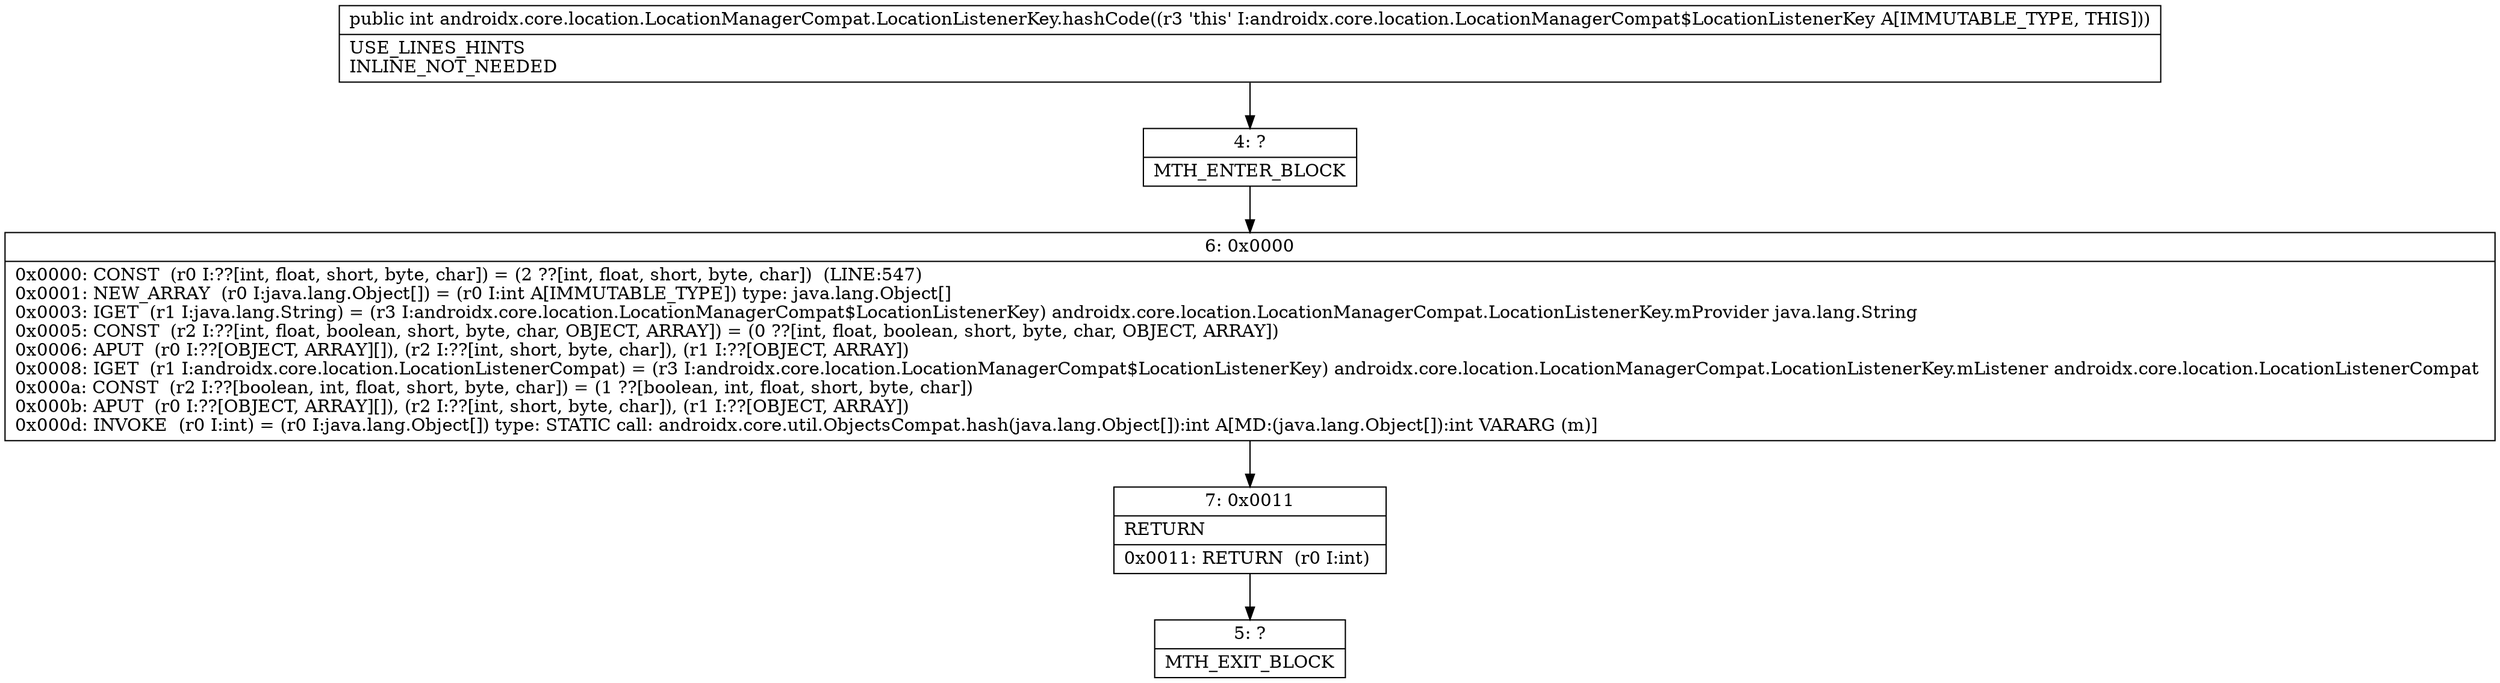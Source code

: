 digraph "CFG forandroidx.core.location.LocationManagerCompat.LocationListenerKey.hashCode()I" {
Node_4 [shape=record,label="{4\:\ ?|MTH_ENTER_BLOCK\l}"];
Node_6 [shape=record,label="{6\:\ 0x0000|0x0000: CONST  (r0 I:??[int, float, short, byte, char]) = (2 ??[int, float, short, byte, char])  (LINE:547)\l0x0001: NEW_ARRAY  (r0 I:java.lang.Object[]) = (r0 I:int A[IMMUTABLE_TYPE]) type: java.lang.Object[] \l0x0003: IGET  (r1 I:java.lang.String) = (r3 I:androidx.core.location.LocationManagerCompat$LocationListenerKey) androidx.core.location.LocationManagerCompat.LocationListenerKey.mProvider java.lang.String \l0x0005: CONST  (r2 I:??[int, float, boolean, short, byte, char, OBJECT, ARRAY]) = (0 ??[int, float, boolean, short, byte, char, OBJECT, ARRAY]) \l0x0006: APUT  (r0 I:??[OBJECT, ARRAY][]), (r2 I:??[int, short, byte, char]), (r1 I:??[OBJECT, ARRAY]) \l0x0008: IGET  (r1 I:androidx.core.location.LocationListenerCompat) = (r3 I:androidx.core.location.LocationManagerCompat$LocationListenerKey) androidx.core.location.LocationManagerCompat.LocationListenerKey.mListener androidx.core.location.LocationListenerCompat \l0x000a: CONST  (r2 I:??[boolean, int, float, short, byte, char]) = (1 ??[boolean, int, float, short, byte, char]) \l0x000b: APUT  (r0 I:??[OBJECT, ARRAY][]), (r2 I:??[int, short, byte, char]), (r1 I:??[OBJECT, ARRAY]) \l0x000d: INVOKE  (r0 I:int) = (r0 I:java.lang.Object[]) type: STATIC call: androidx.core.util.ObjectsCompat.hash(java.lang.Object[]):int A[MD:(java.lang.Object[]):int VARARG (m)]\l}"];
Node_7 [shape=record,label="{7\:\ 0x0011|RETURN\l|0x0011: RETURN  (r0 I:int) \l}"];
Node_5 [shape=record,label="{5\:\ ?|MTH_EXIT_BLOCK\l}"];
MethodNode[shape=record,label="{public int androidx.core.location.LocationManagerCompat.LocationListenerKey.hashCode((r3 'this' I:androidx.core.location.LocationManagerCompat$LocationListenerKey A[IMMUTABLE_TYPE, THIS]))  | USE_LINES_HINTS\lINLINE_NOT_NEEDED\l}"];
MethodNode -> Node_4;Node_4 -> Node_6;
Node_6 -> Node_7;
Node_7 -> Node_5;
}

